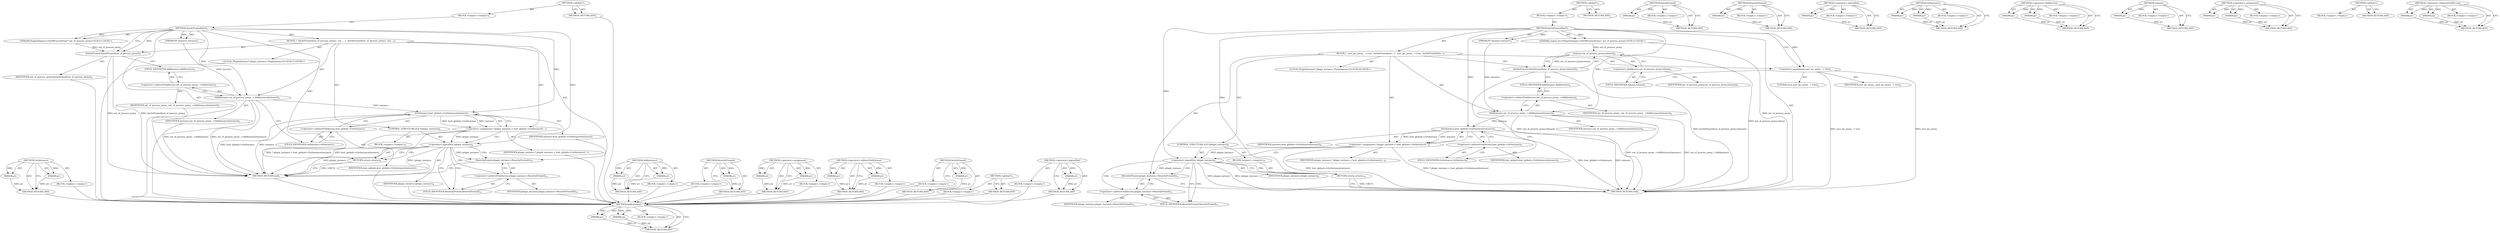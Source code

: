digraph "&lt;operator&gt;.logicalNot" {
vulnerable_83 [label=<(METHOD,AddInstance)>];
vulnerable_84 [label=<(PARAM,p1)>];
vulnerable_85 [label=<(PARAM,p2)>];
vulnerable_86 [label=<(BLOCK,&lt;empty&gt;,&lt;empty&gt;)>];
vulnerable_87 [label=<(METHOD_RETURN,ANY)>];
vulnerable_6 [label=<(METHOD,&lt;global&gt;)<SUB>1</SUB>>];
vulnerable_7 [label=<(BLOCK,&lt;empty&gt;,&lt;empty&gt;)<SUB>1</SUB>>];
vulnerable_8 [label=<(METHOD,InitAsProxiedNaCl)<SUB>1</SUB>>];
vulnerable_9 [label="<(PARAM,scoped_ptr&lt;PluginDelegate::OutOfProcessProxy&gt; out_of_process_proxy)<SUB>2</SUB>>"];
vulnerable_10 [label=<(PARAM,PP_Instance instance)<SUB>3</SUB>>];
vulnerable_11 [label=<(BLOCK,{
  nacl_ipc_proxy_ = true;
  InitAsProxied(out...,{
  nacl_ipc_proxy_ = true;
  InitAsProxied(out...)<SUB>3</SUB>>];
vulnerable_12 [label=<(&lt;operator&gt;.assignment,nacl_ipc_proxy_ = true)<SUB>4</SUB>>];
vulnerable_13 [label=<(IDENTIFIER,nacl_ipc_proxy_,nacl_ipc_proxy_ = true)<SUB>4</SUB>>];
vulnerable_14 [label=<(LITERAL,true,nacl_ipc_proxy_ = true)<SUB>4</SUB>>];
vulnerable_15 [label=<(InitAsProxied,InitAsProxied(out_of_process_proxy.release()))<SUB>5</SUB>>];
vulnerable_16 [label=<(release,out_of_process_proxy.release())<SUB>5</SUB>>];
vulnerable_17 [label=<(&lt;operator&gt;.fieldAccess,out_of_process_proxy.release)<SUB>5</SUB>>];
vulnerable_18 [label=<(IDENTIFIER,out_of_process_proxy,out_of_process_proxy.release())<SUB>5</SUB>>];
vulnerable_19 [label=<(FIELD_IDENTIFIER,release,release)<SUB>5</SUB>>];
vulnerable_20 [label=<(AddInstance,out_of_process_proxy_-&gt;AddInstance(instance))<SUB>6</SUB>>];
vulnerable_21 [label=<(&lt;operator&gt;.indirectFieldAccess,out_of_process_proxy_-&gt;AddInstance)<SUB>6</SUB>>];
vulnerable_22 [label=<(IDENTIFIER,out_of_process_proxy_,out_of_process_proxy_-&gt;AddInstance(instance))<SUB>6</SUB>>];
vulnerable_23 [label=<(FIELD_IDENTIFIER,AddInstance,AddInstance)<SUB>6</SUB>>];
vulnerable_24 [label=<(IDENTIFIER,instance,out_of_process_proxy_-&gt;AddInstance(instance))<SUB>6</SUB>>];
vulnerable_25 [label="<(LOCAL,PluginInstance* plugin_instance: PluginInstance*)<SUB>8</SUB>>"];
vulnerable_26 [label=<(&lt;operator&gt;.assignment,* plugin_instance = host_globals-&gt;GetInstance(i...)<SUB>8</SUB>>];
vulnerable_27 [label=<(IDENTIFIER,plugin_instance,* plugin_instance = host_globals-&gt;GetInstance(i...)<SUB>8</SUB>>];
vulnerable_28 [label=<(GetInstance,host_globals-&gt;GetInstance(instance))<SUB>8</SUB>>];
vulnerable_29 [label=<(&lt;operator&gt;.indirectFieldAccess,host_globals-&gt;GetInstance)<SUB>8</SUB>>];
vulnerable_30 [label=<(IDENTIFIER,host_globals,host_globals-&gt;GetInstance(instance))<SUB>8</SUB>>];
vulnerable_31 [label=<(FIELD_IDENTIFIER,GetInstance,GetInstance)<SUB>8</SUB>>];
vulnerable_32 [label=<(IDENTIFIER,instance,host_globals-&gt;GetInstance(instance))<SUB>8</SUB>>];
vulnerable_33 [label=<(CONTROL_STRUCTURE,IF,if (!plugin_instance))<SUB>9</SUB>>];
vulnerable_34 [label=<(&lt;operator&gt;.logicalNot,!plugin_instance)<SUB>9</SUB>>];
vulnerable_35 [label=<(IDENTIFIER,plugin_instance,!plugin_instance)<SUB>9</SUB>>];
vulnerable_36 [label=<(BLOCK,&lt;empty&gt;,&lt;empty&gt;)<SUB>10</SUB>>];
vulnerable_37 [label=<(RETURN,return;,return;)<SUB>10</SUB>>];
vulnerable_38 [label=<(ResetAsProxied,plugin_instance-&gt;ResetAsProxied())<SUB>11</SUB>>];
vulnerable_39 [label=<(&lt;operator&gt;.indirectFieldAccess,plugin_instance-&gt;ResetAsProxied)<SUB>11</SUB>>];
vulnerable_40 [label=<(IDENTIFIER,plugin_instance,plugin_instance-&gt;ResetAsProxied())<SUB>11</SUB>>];
vulnerable_41 [label=<(FIELD_IDENTIFIER,ResetAsProxied,ResetAsProxied)<SUB>11</SUB>>];
vulnerable_42 [label=<(METHOD_RETURN,void)<SUB>1</SUB>>];
vulnerable_44 [label=<(METHOD_RETURN,ANY)<SUB>1</SUB>>];
vulnerable_70 [label=<(METHOD,InitAsProxied)>];
vulnerable_71 [label=<(PARAM,p1)>];
vulnerable_72 [label=<(BLOCK,&lt;empty&gt;,&lt;empty&gt;)>];
vulnerable_73 [label=<(METHOD_RETURN,ANY)>];
vulnerable_102 [label=<(METHOD,ResetAsProxied)>];
vulnerable_103 [label=<(PARAM,p1)>];
vulnerable_104 [label=<(BLOCK,&lt;empty&gt;,&lt;empty&gt;)>];
vulnerable_105 [label=<(METHOD_RETURN,ANY)>];
vulnerable_98 [label=<(METHOD,&lt;operator&gt;.logicalNot)>];
vulnerable_99 [label=<(PARAM,p1)>];
vulnerable_100 [label=<(BLOCK,&lt;empty&gt;,&lt;empty&gt;)>];
vulnerable_101 [label=<(METHOD_RETURN,ANY)>];
vulnerable_93 [label=<(METHOD,GetInstance)>];
vulnerable_94 [label=<(PARAM,p1)>];
vulnerable_95 [label=<(PARAM,p2)>];
vulnerable_96 [label=<(BLOCK,&lt;empty&gt;,&lt;empty&gt;)>];
vulnerable_97 [label=<(METHOD_RETURN,ANY)>];
vulnerable_78 [label=<(METHOD,&lt;operator&gt;.fieldAccess)>];
vulnerable_79 [label=<(PARAM,p1)>];
vulnerable_80 [label=<(PARAM,p2)>];
vulnerable_81 [label=<(BLOCK,&lt;empty&gt;,&lt;empty&gt;)>];
vulnerable_82 [label=<(METHOD_RETURN,ANY)>];
vulnerable_74 [label=<(METHOD,release)>];
vulnerable_75 [label=<(PARAM,p1)>];
vulnerable_76 [label=<(BLOCK,&lt;empty&gt;,&lt;empty&gt;)>];
vulnerable_77 [label=<(METHOD_RETURN,ANY)>];
vulnerable_65 [label=<(METHOD,&lt;operator&gt;.assignment)>];
vulnerable_66 [label=<(PARAM,p1)>];
vulnerable_67 [label=<(PARAM,p2)>];
vulnerable_68 [label=<(BLOCK,&lt;empty&gt;,&lt;empty&gt;)>];
vulnerable_69 [label=<(METHOD_RETURN,ANY)>];
vulnerable_59 [label=<(METHOD,&lt;global&gt;)<SUB>1</SUB>>];
vulnerable_60 [label=<(BLOCK,&lt;empty&gt;,&lt;empty&gt;)>];
vulnerable_61 [label=<(METHOD_RETURN,ANY)>];
vulnerable_88 [label=<(METHOD,&lt;operator&gt;.indirectFieldAccess)>];
vulnerable_89 [label=<(PARAM,p1)>];
vulnerable_90 [label=<(PARAM,p2)>];
vulnerable_91 [label=<(BLOCK,&lt;empty&gt;,&lt;empty&gt;)>];
vulnerable_92 [label=<(METHOD_RETURN,ANY)>];
fixed_76 [label=<(METHOD,GetInstance)>];
fixed_77 [label=<(PARAM,p1)>];
fixed_78 [label=<(PARAM,p2)>];
fixed_79 [label=<(BLOCK,&lt;empty&gt;,&lt;empty&gt;)>];
fixed_80 [label=<(METHOD_RETURN,ANY)>];
fixed_6 [label=<(METHOD,&lt;global&gt;)<SUB>1</SUB>>];
fixed_7 [label=<(BLOCK,&lt;empty&gt;,&lt;empty&gt;)<SUB>1</SUB>>];
fixed_8 [label=<(METHOD,InitAsProxiedNaCl)<SUB>1</SUB>>];
fixed_9 [label="<(PARAM,PluginDelegate::OutOfProcessProxy* out_of_process_proxy)<SUB>2</SUB>>"];
fixed_10 [label=<(PARAM,PP_Instance instance)<SUB>3</SUB>>];
fixed_11 [label=<(BLOCK,{
  InitAsProxied(out_of_process_proxy);
  out_...,{
  InitAsProxied(out_of_process_proxy);
  out_...)<SUB>3</SUB>>];
fixed_12 [label=<(InitAsProxied,InitAsProxied(out_of_process_proxy))<SUB>4</SUB>>];
fixed_13 [label=<(IDENTIFIER,out_of_process_proxy,InitAsProxied(out_of_process_proxy))<SUB>4</SUB>>];
fixed_14 [label=<(AddInstance,out_of_process_proxy_-&gt;AddInstance(instance))<SUB>5</SUB>>];
fixed_15 [label=<(&lt;operator&gt;.indirectFieldAccess,out_of_process_proxy_-&gt;AddInstance)<SUB>5</SUB>>];
fixed_16 [label=<(IDENTIFIER,out_of_process_proxy_,out_of_process_proxy_-&gt;AddInstance(instance))<SUB>5</SUB>>];
fixed_17 [label=<(FIELD_IDENTIFIER,AddInstance,AddInstance)<SUB>5</SUB>>];
fixed_18 [label=<(IDENTIFIER,instance,out_of_process_proxy_-&gt;AddInstance(instance))<SUB>5</SUB>>];
fixed_19 [label="<(LOCAL,PluginInstance* plugin_instance: PluginInstance*)<SUB>7</SUB>>"];
fixed_20 [label=<(&lt;operator&gt;.assignment,* plugin_instance = host_globals-&gt;GetInstance(i...)<SUB>7</SUB>>];
fixed_21 [label=<(IDENTIFIER,plugin_instance,* plugin_instance = host_globals-&gt;GetInstance(i...)<SUB>7</SUB>>];
fixed_22 [label=<(GetInstance,host_globals-&gt;GetInstance(instance))<SUB>7</SUB>>];
fixed_23 [label=<(&lt;operator&gt;.indirectFieldAccess,host_globals-&gt;GetInstance)<SUB>7</SUB>>];
fixed_24 [label=<(IDENTIFIER,host_globals,host_globals-&gt;GetInstance(instance))<SUB>7</SUB>>];
fixed_25 [label=<(FIELD_IDENTIFIER,GetInstance,GetInstance)<SUB>7</SUB>>];
fixed_26 [label=<(IDENTIFIER,instance,host_globals-&gt;GetInstance(instance))<SUB>7</SUB>>];
fixed_27 [label=<(CONTROL_STRUCTURE,IF,if (!plugin_instance))<SUB>8</SUB>>];
fixed_28 [label=<(&lt;operator&gt;.logicalNot,!plugin_instance)<SUB>8</SUB>>];
fixed_29 [label=<(IDENTIFIER,plugin_instance,!plugin_instance)<SUB>8</SUB>>];
fixed_30 [label=<(BLOCK,&lt;empty&gt;,&lt;empty&gt;)<SUB>9</SUB>>];
fixed_31 [label=<(RETURN,return;,return;)<SUB>9</SUB>>];
fixed_32 [label=<(ResetAsProxied,plugin_instance-&gt;ResetAsProxied())<SUB>10</SUB>>];
fixed_33 [label=<(&lt;operator&gt;.indirectFieldAccess,plugin_instance-&gt;ResetAsProxied)<SUB>10</SUB>>];
fixed_34 [label=<(IDENTIFIER,plugin_instance,plugin_instance-&gt;ResetAsProxied())<SUB>10</SUB>>];
fixed_35 [label=<(FIELD_IDENTIFIER,ResetAsProxied,ResetAsProxied)<SUB>10</SUB>>];
fixed_36 [label=<(METHOD_RETURN,void)<SUB>1</SUB>>];
fixed_38 [label=<(METHOD_RETURN,ANY)<SUB>1</SUB>>];
fixed_61 [label=<(METHOD,AddInstance)>];
fixed_62 [label=<(PARAM,p1)>];
fixed_63 [label=<(PARAM,p2)>];
fixed_64 [label=<(BLOCK,&lt;empty&gt;,&lt;empty&gt;)>];
fixed_65 [label=<(METHOD_RETURN,ANY)>];
fixed_85 [label=<(METHOD,ResetAsProxied)>];
fixed_86 [label=<(PARAM,p1)>];
fixed_87 [label=<(BLOCK,&lt;empty&gt;,&lt;empty&gt;)>];
fixed_88 [label=<(METHOD_RETURN,ANY)>];
fixed_71 [label=<(METHOD,&lt;operator&gt;.assignment)>];
fixed_72 [label=<(PARAM,p1)>];
fixed_73 [label=<(PARAM,p2)>];
fixed_74 [label=<(BLOCK,&lt;empty&gt;,&lt;empty&gt;)>];
fixed_75 [label=<(METHOD_RETURN,ANY)>];
fixed_66 [label=<(METHOD,&lt;operator&gt;.indirectFieldAccess)>];
fixed_67 [label=<(PARAM,p1)>];
fixed_68 [label=<(PARAM,p2)>];
fixed_69 [label=<(BLOCK,&lt;empty&gt;,&lt;empty&gt;)>];
fixed_70 [label=<(METHOD_RETURN,ANY)>];
fixed_57 [label=<(METHOD,InitAsProxied)>];
fixed_58 [label=<(PARAM,p1)>];
fixed_59 [label=<(BLOCK,&lt;empty&gt;,&lt;empty&gt;)>];
fixed_60 [label=<(METHOD_RETURN,ANY)>];
fixed_51 [label=<(METHOD,&lt;global&gt;)<SUB>1</SUB>>];
fixed_52 [label=<(BLOCK,&lt;empty&gt;,&lt;empty&gt;)>];
fixed_53 [label=<(METHOD_RETURN,ANY)>];
fixed_81 [label=<(METHOD,&lt;operator&gt;.logicalNot)>];
fixed_82 [label=<(PARAM,p1)>];
fixed_83 [label=<(BLOCK,&lt;empty&gt;,&lt;empty&gt;)>];
fixed_84 [label=<(METHOD_RETURN,ANY)>];
vulnerable_83 -> vulnerable_84  [key=0, label="AST: "];
vulnerable_83 -> vulnerable_84  [key=1, label="DDG: "];
vulnerable_83 -> vulnerable_86  [key=0, label="AST: "];
vulnerable_83 -> vulnerable_85  [key=0, label="AST: "];
vulnerable_83 -> vulnerable_85  [key=1, label="DDG: "];
vulnerable_83 -> vulnerable_87  [key=0, label="AST: "];
vulnerable_83 -> vulnerable_87  [key=1, label="CFG: "];
vulnerable_84 -> vulnerable_87  [key=0, label="DDG: p1"];
vulnerable_85 -> vulnerable_87  [key=0, label="DDG: p2"];
vulnerable_6 -> vulnerable_7  [key=0, label="AST: "];
vulnerable_6 -> vulnerable_44  [key=0, label="AST: "];
vulnerable_6 -> vulnerable_44  [key=1, label="CFG: "];
vulnerable_7 -> vulnerable_8  [key=0, label="AST: "];
vulnerable_8 -> vulnerable_9  [key=0, label="AST: "];
vulnerable_8 -> vulnerable_9  [key=1, label="DDG: "];
vulnerable_8 -> vulnerable_10  [key=0, label="AST: "];
vulnerable_8 -> vulnerable_10  [key=1, label="DDG: "];
vulnerable_8 -> vulnerable_11  [key=0, label="AST: "];
vulnerable_8 -> vulnerable_42  [key=0, label="AST: "];
vulnerable_8 -> vulnerable_12  [key=0, label="CFG: "];
vulnerable_8 -> vulnerable_12  [key=1, label="DDG: "];
vulnerable_8 -> vulnerable_20  [key=0, label="DDG: "];
vulnerable_8 -> vulnerable_28  [key=0, label="DDG: "];
vulnerable_8 -> vulnerable_34  [key=0, label="DDG: "];
vulnerable_8 -> vulnerable_37  [key=0, label="DDG: "];
vulnerable_9 -> vulnerable_42  [key=0, label="DDG: out_of_process_proxy"];
vulnerable_9 -> vulnerable_16  [key=0, label="DDG: out_of_process_proxy"];
vulnerable_10 -> vulnerable_20  [key=0, label="DDG: instance"];
vulnerable_11 -> vulnerable_12  [key=0, label="AST: "];
vulnerable_11 -> vulnerable_15  [key=0, label="AST: "];
vulnerable_11 -> vulnerable_20  [key=0, label="AST: "];
vulnerable_11 -> vulnerable_25  [key=0, label="AST: "];
vulnerable_11 -> vulnerable_26  [key=0, label="AST: "];
vulnerable_11 -> vulnerable_33  [key=0, label="AST: "];
vulnerable_11 -> vulnerable_38  [key=0, label="AST: "];
vulnerable_12 -> vulnerable_13  [key=0, label="AST: "];
vulnerable_12 -> vulnerable_14  [key=0, label="AST: "];
vulnerable_12 -> vulnerable_19  [key=0, label="CFG: "];
vulnerable_12 -> vulnerable_42  [key=0, label="DDG: nacl_ipc_proxy_ = true"];
vulnerable_12 -> vulnerable_42  [key=1, label="DDG: nacl_ipc_proxy_"];
vulnerable_15 -> vulnerable_16  [key=0, label="AST: "];
vulnerable_15 -> vulnerable_23  [key=0, label="CFG: "];
vulnerable_15 -> vulnerable_42  [key=0, label="DDG: out_of_process_proxy.release()"];
vulnerable_15 -> vulnerable_42  [key=1, label="DDG: InitAsProxied(out_of_process_proxy.release())"];
vulnerable_16 -> vulnerable_17  [key=0, label="AST: "];
vulnerable_16 -> vulnerable_15  [key=0, label="CFG: "];
vulnerable_16 -> vulnerable_15  [key=1, label="DDG: out_of_process_proxy.release"];
vulnerable_16 -> vulnerable_42  [key=0, label="DDG: out_of_process_proxy.release"];
vulnerable_17 -> vulnerable_18  [key=0, label="AST: "];
vulnerable_17 -> vulnerable_19  [key=0, label="AST: "];
vulnerable_17 -> vulnerable_16  [key=0, label="CFG: "];
vulnerable_19 -> vulnerable_17  [key=0, label="CFG: "];
vulnerable_20 -> vulnerable_21  [key=0, label="AST: "];
vulnerable_20 -> vulnerable_24  [key=0, label="AST: "];
vulnerable_20 -> vulnerable_31  [key=0, label="CFG: "];
vulnerable_20 -> vulnerable_42  [key=0, label="DDG: out_of_process_proxy_-&gt;AddInstance"];
vulnerable_20 -> vulnerable_42  [key=1, label="DDG: out_of_process_proxy_-&gt;AddInstance(instance)"];
vulnerable_20 -> vulnerable_28  [key=0, label="DDG: instance"];
vulnerable_21 -> vulnerable_22  [key=0, label="AST: "];
vulnerable_21 -> vulnerable_23  [key=0, label="AST: "];
vulnerable_21 -> vulnerable_20  [key=0, label="CFG: "];
vulnerable_23 -> vulnerable_21  [key=0, label="CFG: "];
vulnerable_26 -> vulnerable_27  [key=0, label="AST: "];
vulnerable_26 -> vulnerable_28  [key=0, label="AST: "];
vulnerable_26 -> vulnerable_34  [key=0, label="CFG: "];
vulnerable_26 -> vulnerable_34  [key=1, label="DDG: plugin_instance"];
vulnerable_26 -> vulnerable_42  [key=0, label="DDG: host_globals-&gt;GetInstance(instance)"];
vulnerable_26 -> vulnerable_42  [key=1, label="DDG: * plugin_instance = host_globals-&gt;GetInstance(instance)"];
vulnerable_28 -> vulnerable_29  [key=0, label="AST: "];
vulnerable_28 -> vulnerable_32  [key=0, label="AST: "];
vulnerable_28 -> vulnerable_26  [key=0, label="CFG: "];
vulnerable_28 -> vulnerable_26  [key=1, label="DDG: host_globals-&gt;GetInstance"];
vulnerable_28 -> vulnerable_26  [key=2, label="DDG: instance"];
vulnerable_28 -> vulnerable_42  [key=0, label="DDG: host_globals-&gt;GetInstance"];
vulnerable_28 -> vulnerable_42  [key=1, label="DDG: instance"];
vulnerable_29 -> vulnerable_30  [key=0, label="AST: "];
vulnerable_29 -> vulnerable_31  [key=0, label="AST: "];
vulnerable_29 -> vulnerable_28  [key=0, label="CFG: "];
vulnerable_31 -> vulnerable_29  [key=0, label="CFG: "];
vulnerable_33 -> vulnerable_34  [key=0, label="AST: "];
vulnerable_33 -> vulnerable_36  [key=0, label="AST: "];
vulnerable_34 -> vulnerable_35  [key=0, label="AST: "];
vulnerable_34 -> vulnerable_37  [key=0, label="CFG: "];
vulnerable_34 -> vulnerable_37  [key=1, label="CDG: "];
vulnerable_34 -> vulnerable_41  [key=0, label="CFG: "];
vulnerable_34 -> vulnerable_41  [key=1, label="CDG: "];
vulnerable_34 -> vulnerable_42  [key=0, label="DDG: plugin_instance"];
vulnerable_34 -> vulnerable_42  [key=1, label="DDG: !plugin_instance"];
vulnerable_34 -> vulnerable_38  [key=0, label="DDG: plugin_instance"];
vulnerable_34 -> vulnerable_38  [key=1, label="CDG: "];
vulnerable_34 -> vulnerable_39  [key=0, label="CDG: "];
vulnerable_36 -> vulnerable_37  [key=0, label="AST: "];
vulnerable_37 -> vulnerable_42  [key=0, label="CFG: "];
vulnerable_37 -> vulnerable_42  [key=1, label="DDG: &lt;RET&gt;"];
vulnerable_38 -> vulnerable_39  [key=0, label="AST: "];
vulnerable_38 -> vulnerable_42  [key=0, label="CFG: "];
vulnerable_39 -> vulnerable_40  [key=0, label="AST: "];
vulnerable_39 -> vulnerable_41  [key=0, label="AST: "];
vulnerable_39 -> vulnerable_38  [key=0, label="CFG: "];
vulnerable_41 -> vulnerable_39  [key=0, label="CFG: "];
vulnerable_70 -> vulnerable_71  [key=0, label="AST: "];
vulnerable_70 -> vulnerable_71  [key=1, label="DDG: "];
vulnerable_70 -> vulnerable_72  [key=0, label="AST: "];
vulnerable_70 -> vulnerable_73  [key=0, label="AST: "];
vulnerable_70 -> vulnerable_73  [key=1, label="CFG: "];
vulnerable_71 -> vulnerable_73  [key=0, label="DDG: p1"];
vulnerable_102 -> vulnerable_103  [key=0, label="AST: "];
vulnerable_102 -> vulnerable_103  [key=1, label="DDG: "];
vulnerable_102 -> vulnerable_104  [key=0, label="AST: "];
vulnerable_102 -> vulnerable_105  [key=0, label="AST: "];
vulnerable_102 -> vulnerable_105  [key=1, label="CFG: "];
vulnerable_103 -> vulnerable_105  [key=0, label="DDG: p1"];
vulnerable_98 -> vulnerable_99  [key=0, label="AST: "];
vulnerable_98 -> vulnerable_99  [key=1, label="DDG: "];
vulnerable_98 -> vulnerable_100  [key=0, label="AST: "];
vulnerable_98 -> vulnerable_101  [key=0, label="AST: "];
vulnerable_98 -> vulnerable_101  [key=1, label="CFG: "];
vulnerable_99 -> vulnerable_101  [key=0, label="DDG: p1"];
vulnerable_93 -> vulnerable_94  [key=0, label="AST: "];
vulnerable_93 -> vulnerable_94  [key=1, label="DDG: "];
vulnerable_93 -> vulnerable_96  [key=0, label="AST: "];
vulnerable_93 -> vulnerable_95  [key=0, label="AST: "];
vulnerable_93 -> vulnerable_95  [key=1, label="DDG: "];
vulnerable_93 -> vulnerable_97  [key=0, label="AST: "];
vulnerable_93 -> vulnerable_97  [key=1, label="CFG: "];
vulnerable_94 -> vulnerable_97  [key=0, label="DDG: p1"];
vulnerable_95 -> vulnerable_97  [key=0, label="DDG: p2"];
vulnerable_78 -> vulnerable_79  [key=0, label="AST: "];
vulnerable_78 -> vulnerable_79  [key=1, label="DDG: "];
vulnerable_78 -> vulnerable_81  [key=0, label="AST: "];
vulnerable_78 -> vulnerable_80  [key=0, label="AST: "];
vulnerable_78 -> vulnerable_80  [key=1, label="DDG: "];
vulnerable_78 -> vulnerable_82  [key=0, label="AST: "];
vulnerable_78 -> vulnerable_82  [key=1, label="CFG: "];
vulnerable_79 -> vulnerable_82  [key=0, label="DDG: p1"];
vulnerable_80 -> vulnerable_82  [key=0, label="DDG: p2"];
vulnerable_74 -> vulnerable_75  [key=0, label="AST: "];
vulnerable_74 -> vulnerable_75  [key=1, label="DDG: "];
vulnerable_74 -> vulnerable_76  [key=0, label="AST: "];
vulnerable_74 -> vulnerable_77  [key=0, label="AST: "];
vulnerable_74 -> vulnerable_77  [key=1, label="CFG: "];
vulnerable_75 -> vulnerable_77  [key=0, label="DDG: p1"];
vulnerable_65 -> vulnerable_66  [key=0, label="AST: "];
vulnerable_65 -> vulnerable_66  [key=1, label="DDG: "];
vulnerable_65 -> vulnerable_68  [key=0, label="AST: "];
vulnerable_65 -> vulnerable_67  [key=0, label="AST: "];
vulnerable_65 -> vulnerable_67  [key=1, label="DDG: "];
vulnerable_65 -> vulnerable_69  [key=0, label="AST: "];
vulnerable_65 -> vulnerable_69  [key=1, label="CFG: "];
vulnerable_66 -> vulnerable_69  [key=0, label="DDG: p1"];
vulnerable_67 -> vulnerable_69  [key=0, label="DDG: p2"];
vulnerable_59 -> vulnerable_60  [key=0, label="AST: "];
vulnerable_59 -> vulnerable_61  [key=0, label="AST: "];
vulnerable_59 -> vulnerable_61  [key=1, label="CFG: "];
vulnerable_88 -> vulnerable_89  [key=0, label="AST: "];
vulnerable_88 -> vulnerable_89  [key=1, label="DDG: "];
vulnerable_88 -> vulnerable_91  [key=0, label="AST: "];
vulnerable_88 -> vulnerable_90  [key=0, label="AST: "];
vulnerable_88 -> vulnerable_90  [key=1, label="DDG: "];
vulnerable_88 -> vulnerable_92  [key=0, label="AST: "];
vulnerable_88 -> vulnerable_92  [key=1, label="CFG: "];
vulnerable_89 -> vulnerable_92  [key=0, label="DDG: p1"];
vulnerable_90 -> vulnerable_92  [key=0, label="DDG: p2"];
fixed_76 -> fixed_77  [key=0, label="AST: "];
fixed_76 -> fixed_77  [key=1, label="DDG: "];
fixed_76 -> fixed_79  [key=0, label="AST: "];
fixed_76 -> fixed_78  [key=0, label="AST: "];
fixed_76 -> fixed_78  [key=1, label="DDG: "];
fixed_76 -> fixed_80  [key=0, label="AST: "];
fixed_76 -> fixed_80  [key=1, label="CFG: "];
fixed_77 -> fixed_80  [key=0, label="DDG: p1"];
fixed_78 -> fixed_80  [key=0, label="DDG: p2"];
fixed_79 -> vulnerable_83  [key=0];
fixed_80 -> vulnerable_83  [key=0];
fixed_6 -> fixed_7  [key=0, label="AST: "];
fixed_6 -> fixed_38  [key=0, label="AST: "];
fixed_6 -> fixed_38  [key=1, label="CFG: "];
fixed_7 -> fixed_8  [key=0, label="AST: "];
fixed_8 -> fixed_9  [key=0, label="AST: "];
fixed_8 -> fixed_9  [key=1, label="DDG: "];
fixed_8 -> fixed_10  [key=0, label="AST: "];
fixed_8 -> fixed_10  [key=1, label="DDG: "];
fixed_8 -> fixed_11  [key=0, label="AST: "];
fixed_8 -> fixed_36  [key=0, label="AST: "];
fixed_8 -> fixed_12  [key=0, label="CFG: "];
fixed_8 -> fixed_12  [key=1, label="DDG: "];
fixed_8 -> fixed_14  [key=0, label="DDG: "];
fixed_8 -> fixed_22  [key=0, label="DDG: "];
fixed_8 -> fixed_28  [key=0, label="DDG: "];
fixed_8 -> fixed_31  [key=0, label="DDG: "];
fixed_9 -> fixed_12  [key=0, label="DDG: out_of_process_proxy"];
fixed_10 -> fixed_14  [key=0, label="DDG: instance"];
fixed_11 -> fixed_12  [key=0, label="AST: "];
fixed_11 -> fixed_14  [key=0, label="AST: "];
fixed_11 -> fixed_19  [key=0, label="AST: "];
fixed_11 -> fixed_20  [key=0, label="AST: "];
fixed_11 -> fixed_27  [key=0, label="AST: "];
fixed_11 -> fixed_32  [key=0, label="AST: "];
fixed_12 -> fixed_13  [key=0, label="AST: "];
fixed_12 -> fixed_17  [key=0, label="CFG: "];
fixed_12 -> fixed_36  [key=0, label="DDG: out_of_process_proxy"];
fixed_12 -> fixed_36  [key=1, label="DDG: InitAsProxied(out_of_process_proxy)"];
fixed_13 -> vulnerable_83  [key=0];
fixed_14 -> fixed_15  [key=0, label="AST: "];
fixed_14 -> fixed_18  [key=0, label="AST: "];
fixed_14 -> fixed_25  [key=0, label="CFG: "];
fixed_14 -> fixed_36  [key=0, label="DDG: out_of_process_proxy_-&gt;AddInstance"];
fixed_14 -> fixed_36  [key=1, label="DDG: out_of_process_proxy_-&gt;AddInstance(instance)"];
fixed_14 -> fixed_22  [key=0, label="DDG: instance"];
fixed_15 -> fixed_16  [key=0, label="AST: "];
fixed_15 -> fixed_17  [key=0, label="AST: "];
fixed_15 -> fixed_14  [key=0, label="CFG: "];
fixed_16 -> vulnerable_83  [key=0];
fixed_17 -> fixed_15  [key=0, label="CFG: "];
fixed_18 -> vulnerable_83  [key=0];
fixed_19 -> vulnerable_83  [key=0];
fixed_20 -> fixed_21  [key=0, label="AST: "];
fixed_20 -> fixed_22  [key=0, label="AST: "];
fixed_20 -> fixed_28  [key=0, label="CFG: "];
fixed_20 -> fixed_28  [key=1, label="DDG: plugin_instance"];
fixed_20 -> fixed_36  [key=0, label="DDG: host_globals-&gt;GetInstance(instance)"];
fixed_20 -> fixed_36  [key=1, label="DDG: * plugin_instance = host_globals-&gt;GetInstance(instance)"];
fixed_21 -> vulnerable_83  [key=0];
fixed_22 -> fixed_23  [key=0, label="AST: "];
fixed_22 -> fixed_26  [key=0, label="AST: "];
fixed_22 -> fixed_20  [key=0, label="CFG: "];
fixed_22 -> fixed_20  [key=1, label="DDG: host_globals-&gt;GetInstance"];
fixed_22 -> fixed_20  [key=2, label="DDG: instance"];
fixed_22 -> fixed_36  [key=0, label="DDG: host_globals-&gt;GetInstance"];
fixed_22 -> fixed_36  [key=1, label="DDG: instance"];
fixed_23 -> fixed_24  [key=0, label="AST: "];
fixed_23 -> fixed_25  [key=0, label="AST: "];
fixed_23 -> fixed_22  [key=0, label="CFG: "];
fixed_24 -> vulnerable_83  [key=0];
fixed_25 -> fixed_23  [key=0, label="CFG: "];
fixed_26 -> vulnerable_83  [key=0];
fixed_27 -> fixed_28  [key=0, label="AST: "];
fixed_27 -> fixed_30  [key=0, label="AST: "];
fixed_28 -> fixed_29  [key=0, label="AST: "];
fixed_28 -> fixed_31  [key=0, label="CFG: "];
fixed_28 -> fixed_31  [key=1, label="CDG: "];
fixed_28 -> fixed_35  [key=0, label="CFG: "];
fixed_28 -> fixed_35  [key=1, label="CDG: "];
fixed_28 -> fixed_36  [key=0, label="DDG: plugin_instance"];
fixed_28 -> fixed_36  [key=1, label="DDG: !plugin_instance"];
fixed_28 -> fixed_32  [key=0, label="DDG: plugin_instance"];
fixed_28 -> fixed_32  [key=1, label="CDG: "];
fixed_28 -> fixed_33  [key=0, label="CDG: "];
fixed_29 -> vulnerable_83  [key=0];
fixed_30 -> fixed_31  [key=0, label="AST: "];
fixed_31 -> fixed_36  [key=0, label="CFG: "];
fixed_31 -> fixed_36  [key=1, label="DDG: &lt;RET&gt;"];
fixed_32 -> fixed_33  [key=0, label="AST: "];
fixed_32 -> fixed_36  [key=0, label="CFG: "];
fixed_33 -> fixed_34  [key=0, label="AST: "];
fixed_33 -> fixed_35  [key=0, label="AST: "];
fixed_33 -> fixed_32  [key=0, label="CFG: "];
fixed_34 -> vulnerable_83  [key=0];
fixed_35 -> fixed_33  [key=0, label="CFG: "];
fixed_36 -> vulnerable_83  [key=0];
fixed_38 -> vulnerable_83  [key=0];
fixed_61 -> fixed_62  [key=0, label="AST: "];
fixed_61 -> fixed_62  [key=1, label="DDG: "];
fixed_61 -> fixed_64  [key=0, label="AST: "];
fixed_61 -> fixed_63  [key=0, label="AST: "];
fixed_61 -> fixed_63  [key=1, label="DDG: "];
fixed_61 -> fixed_65  [key=0, label="AST: "];
fixed_61 -> fixed_65  [key=1, label="CFG: "];
fixed_62 -> fixed_65  [key=0, label="DDG: p1"];
fixed_63 -> fixed_65  [key=0, label="DDG: p2"];
fixed_64 -> vulnerable_83  [key=0];
fixed_65 -> vulnerable_83  [key=0];
fixed_85 -> fixed_86  [key=0, label="AST: "];
fixed_85 -> fixed_86  [key=1, label="DDG: "];
fixed_85 -> fixed_87  [key=0, label="AST: "];
fixed_85 -> fixed_88  [key=0, label="AST: "];
fixed_85 -> fixed_88  [key=1, label="CFG: "];
fixed_86 -> fixed_88  [key=0, label="DDG: p1"];
fixed_87 -> vulnerable_83  [key=0];
fixed_88 -> vulnerable_83  [key=0];
fixed_71 -> fixed_72  [key=0, label="AST: "];
fixed_71 -> fixed_72  [key=1, label="DDG: "];
fixed_71 -> fixed_74  [key=0, label="AST: "];
fixed_71 -> fixed_73  [key=0, label="AST: "];
fixed_71 -> fixed_73  [key=1, label="DDG: "];
fixed_71 -> fixed_75  [key=0, label="AST: "];
fixed_71 -> fixed_75  [key=1, label="CFG: "];
fixed_72 -> fixed_75  [key=0, label="DDG: p1"];
fixed_73 -> fixed_75  [key=0, label="DDG: p2"];
fixed_74 -> vulnerable_83  [key=0];
fixed_75 -> vulnerable_83  [key=0];
fixed_66 -> fixed_67  [key=0, label="AST: "];
fixed_66 -> fixed_67  [key=1, label="DDG: "];
fixed_66 -> fixed_69  [key=0, label="AST: "];
fixed_66 -> fixed_68  [key=0, label="AST: "];
fixed_66 -> fixed_68  [key=1, label="DDG: "];
fixed_66 -> fixed_70  [key=0, label="AST: "];
fixed_66 -> fixed_70  [key=1, label="CFG: "];
fixed_67 -> fixed_70  [key=0, label="DDG: p1"];
fixed_68 -> fixed_70  [key=0, label="DDG: p2"];
fixed_69 -> vulnerable_83  [key=0];
fixed_70 -> vulnerable_83  [key=0];
fixed_57 -> fixed_58  [key=0, label="AST: "];
fixed_57 -> fixed_58  [key=1, label="DDG: "];
fixed_57 -> fixed_59  [key=0, label="AST: "];
fixed_57 -> fixed_60  [key=0, label="AST: "];
fixed_57 -> fixed_60  [key=1, label="CFG: "];
fixed_58 -> fixed_60  [key=0, label="DDG: p1"];
fixed_59 -> vulnerable_83  [key=0];
fixed_60 -> vulnerable_83  [key=0];
fixed_51 -> fixed_52  [key=0, label="AST: "];
fixed_51 -> fixed_53  [key=0, label="AST: "];
fixed_51 -> fixed_53  [key=1, label="CFG: "];
fixed_52 -> vulnerable_83  [key=0];
fixed_53 -> vulnerable_83  [key=0];
fixed_81 -> fixed_82  [key=0, label="AST: "];
fixed_81 -> fixed_82  [key=1, label="DDG: "];
fixed_81 -> fixed_83  [key=0, label="AST: "];
fixed_81 -> fixed_84  [key=0, label="AST: "];
fixed_81 -> fixed_84  [key=1, label="CFG: "];
fixed_82 -> fixed_84  [key=0, label="DDG: p1"];
fixed_83 -> vulnerable_83  [key=0];
fixed_84 -> vulnerable_83  [key=0];
}
